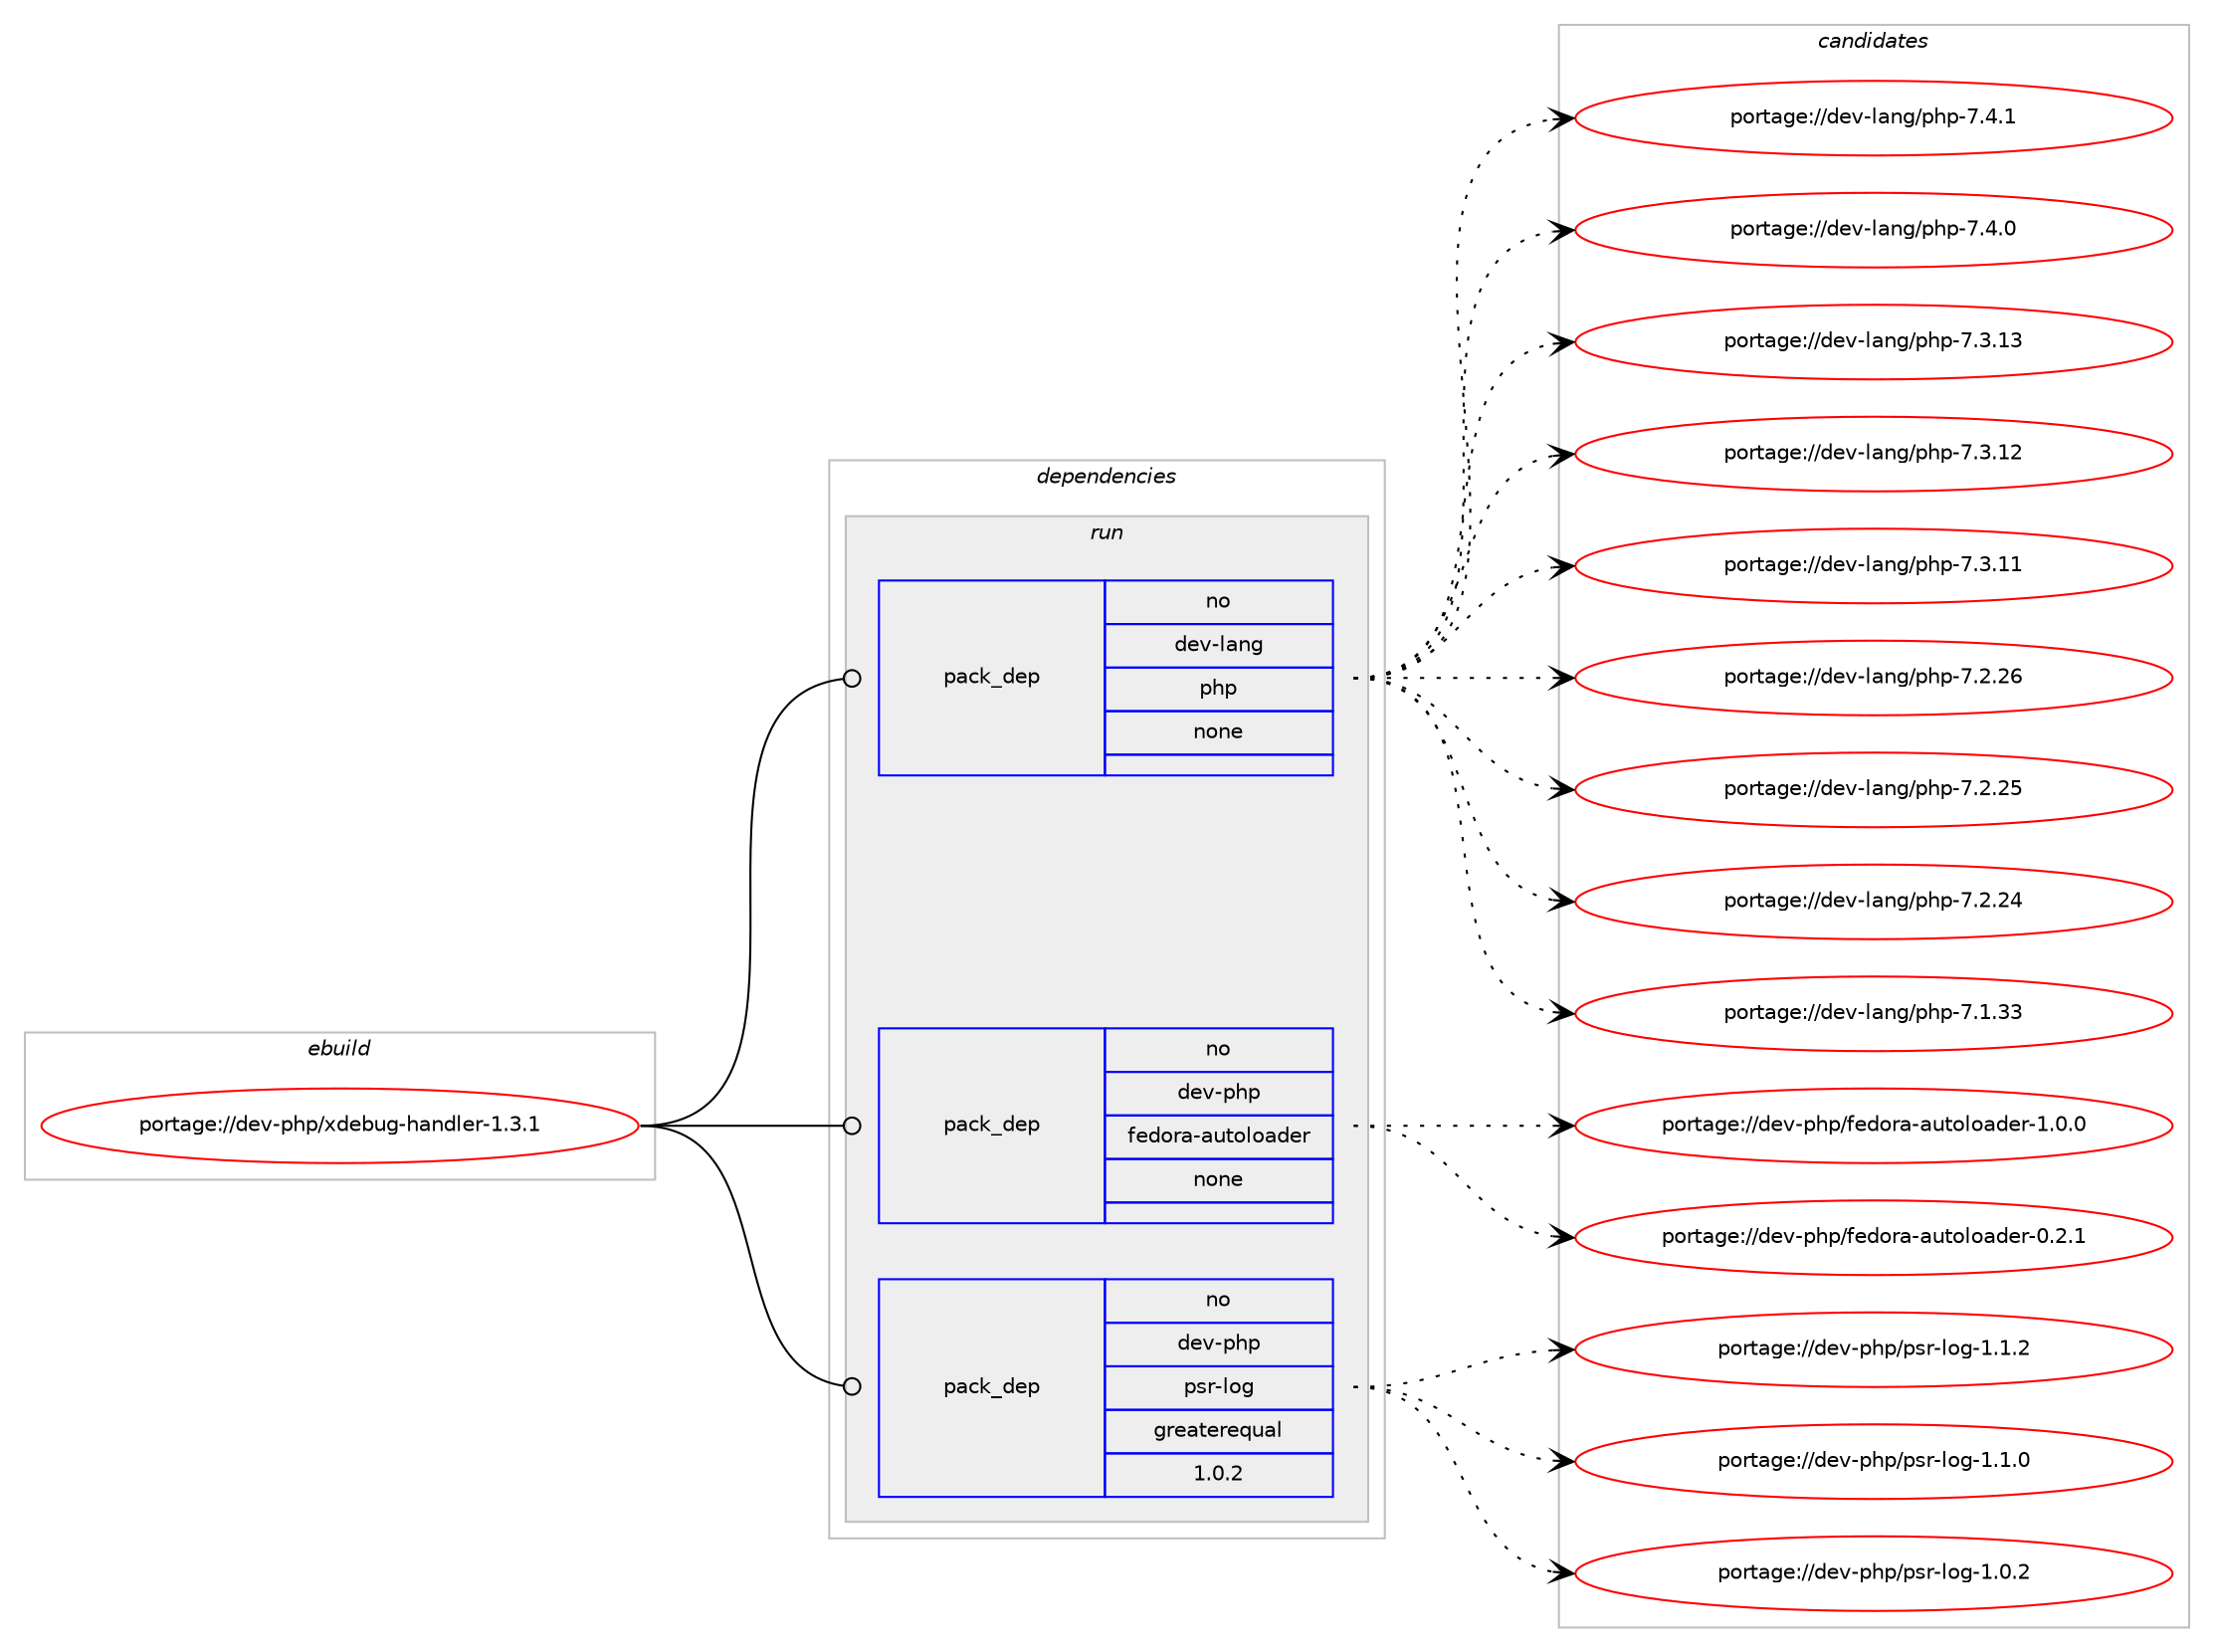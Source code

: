 digraph prolog {

# *************
# Graph options
# *************

newrank=true;
concentrate=true;
compound=true;
graph [rankdir=LR,fontname=Helvetica,fontsize=10,ranksep=1.5];#, ranksep=2.5, nodesep=0.2];
edge  [arrowhead=vee];
node  [fontname=Helvetica,fontsize=10];

# **********
# The ebuild
# **********

subgraph cluster_leftcol {
color=gray;
rank=same;
label=<<i>ebuild</i>>;
id [label="portage://dev-php/xdebug-handler-1.3.1", color=red, width=4, href="../dev-php/xdebug-handler-1.3.1.svg"];
}

# ****************
# The dependencies
# ****************

subgraph cluster_midcol {
color=gray;
label=<<i>dependencies</i>>;
subgraph cluster_compile {
fillcolor="#eeeeee";
style=filled;
label=<<i>compile</i>>;
}
subgraph cluster_compileandrun {
fillcolor="#eeeeee";
style=filled;
label=<<i>compile and run</i>>;
}
subgraph cluster_run {
fillcolor="#eeeeee";
style=filled;
label=<<i>run</i>>;
subgraph pack349174 {
dependency473935 [label=<<TABLE BORDER="0" CELLBORDER="1" CELLSPACING="0" CELLPADDING="4" WIDTH="220"><TR><TD ROWSPAN="6" CELLPADDING="30">pack_dep</TD></TR><TR><TD WIDTH="110">no</TD></TR><TR><TD>dev-lang</TD></TR><TR><TD>php</TD></TR><TR><TD>none</TD></TR><TR><TD></TD></TR></TABLE>>, shape=none, color=blue];
}
id:e -> dependency473935:w [weight=20,style="solid",arrowhead="odot"];
subgraph pack349175 {
dependency473936 [label=<<TABLE BORDER="0" CELLBORDER="1" CELLSPACING="0" CELLPADDING="4" WIDTH="220"><TR><TD ROWSPAN="6" CELLPADDING="30">pack_dep</TD></TR><TR><TD WIDTH="110">no</TD></TR><TR><TD>dev-php</TD></TR><TR><TD>fedora-autoloader</TD></TR><TR><TD>none</TD></TR><TR><TD></TD></TR></TABLE>>, shape=none, color=blue];
}
id:e -> dependency473936:w [weight=20,style="solid",arrowhead="odot"];
subgraph pack349176 {
dependency473937 [label=<<TABLE BORDER="0" CELLBORDER="1" CELLSPACING="0" CELLPADDING="4" WIDTH="220"><TR><TD ROWSPAN="6" CELLPADDING="30">pack_dep</TD></TR><TR><TD WIDTH="110">no</TD></TR><TR><TD>dev-php</TD></TR><TR><TD>psr-log</TD></TR><TR><TD>greaterequal</TD></TR><TR><TD>1.0.2</TD></TR></TABLE>>, shape=none, color=blue];
}
id:e -> dependency473937:w [weight=20,style="solid",arrowhead="odot"];
}
}

# **************
# The candidates
# **************

subgraph cluster_choices {
rank=same;
color=gray;
label=<<i>candidates</i>>;

subgraph choice349174 {
color=black;
nodesep=1;
choice100101118451089711010347112104112455546524649 [label="portage://dev-lang/php-7.4.1", color=red, width=4,href="../dev-lang/php-7.4.1.svg"];
choice100101118451089711010347112104112455546524648 [label="portage://dev-lang/php-7.4.0", color=red, width=4,href="../dev-lang/php-7.4.0.svg"];
choice10010111845108971101034711210411245554651464951 [label="portage://dev-lang/php-7.3.13", color=red, width=4,href="../dev-lang/php-7.3.13.svg"];
choice10010111845108971101034711210411245554651464950 [label="portage://dev-lang/php-7.3.12", color=red, width=4,href="../dev-lang/php-7.3.12.svg"];
choice10010111845108971101034711210411245554651464949 [label="portage://dev-lang/php-7.3.11", color=red, width=4,href="../dev-lang/php-7.3.11.svg"];
choice10010111845108971101034711210411245554650465054 [label="portage://dev-lang/php-7.2.26", color=red, width=4,href="../dev-lang/php-7.2.26.svg"];
choice10010111845108971101034711210411245554650465053 [label="portage://dev-lang/php-7.2.25", color=red, width=4,href="../dev-lang/php-7.2.25.svg"];
choice10010111845108971101034711210411245554650465052 [label="portage://dev-lang/php-7.2.24", color=red, width=4,href="../dev-lang/php-7.2.24.svg"];
choice10010111845108971101034711210411245554649465151 [label="portage://dev-lang/php-7.1.33", color=red, width=4,href="../dev-lang/php-7.1.33.svg"];
dependency473935:e -> choice100101118451089711010347112104112455546524649:w [style=dotted,weight="100"];
dependency473935:e -> choice100101118451089711010347112104112455546524648:w [style=dotted,weight="100"];
dependency473935:e -> choice10010111845108971101034711210411245554651464951:w [style=dotted,weight="100"];
dependency473935:e -> choice10010111845108971101034711210411245554651464950:w [style=dotted,weight="100"];
dependency473935:e -> choice10010111845108971101034711210411245554651464949:w [style=dotted,weight="100"];
dependency473935:e -> choice10010111845108971101034711210411245554650465054:w [style=dotted,weight="100"];
dependency473935:e -> choice10010111845108971101034711210411245554650465053:w [style=dotted,weight="100"];
dependency473935:e -> choice10010111845108971101034711210411245554650465052:w [style=dotted,weight="100"];
dependency473935:e -> choice10010111845108971101034711210411245554649465151:w [style=dotted,weight="100"];
}
subgraph choice349175 {
color=black;
nodesep=1;
choice100101118451121041124710210110011111497459711711611110811197100101114454946484648 [label="portage://dev-php/fedora-autoloader-1.0.0", color=red, width=4,href="../dev-php/fedora-autoloader-1.0.0.svg"];
choice100101118451121041124710210110011111497459711711611110811197100101114454846504649 [label="portage://dev-php/fedora-autoloader-0.2.1", color=red, width=4,href="../dev-php/fedora-autoloader-0.2.1.svg"];
dependency473936:e -> choice100101118451121041124710210110011111497459711711611110811197100101114454946484648:w [style=dotted,weight="100"];
dependency473936:e -> choice100101118451121041124710210110011111497459711711611110811197100101114454846504649:w [style=dotted,weight="100"];
}
subgraph choice349176 {
color=black;
nodesep=1;
choice100101118451121041124711211511445108111103454946494650 [label="portage://dev-php/psr-log-1.1.2", color=red, width=4,href="../dev-php/psr-log-1.1.2.svg"];
choice100101118451121041124711211511445108111103454946494648 [label="portage://dev-php/psr-log-1.1.0", color=red, width=4,href="../dev-php/psr-log-1.1.0.svg"];
choice100101118451121041124711211511445108111103454946484650 [label="portage://dev-php/psr-log-1.0.2", color=red, width=4,href="../dev-php/psr-log-1.0.2.svg"];
dependency473937:e -> choice100101118451121041124711211511445108111103454946494650:w [style=dotted,weight="100"];
dependency473937:e -> choice100101118451121041124711211511445108111103454946494648:w [style=dotted,weight="100"];
dependency473937:e -> choice100101118451121041124711211511445108111103454946484650:w [style=dotted,weight="100"];
}
}

}

